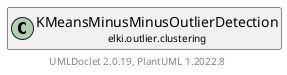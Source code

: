 @startuml
    remove .*\.(Instance|Par|Parameterizer|Factory)$
    set namespaceSeparator none
    hide empty fields
    hide empty methods

    class "<size:14>KMeansMinusMinusOutlierDetection.Par\n<size:10>elki.outlier.clustering" as elki.outlier.clustering.KMeansMinusMinusOutlierDetection.Par [[KMeansMinusMinusOutlierDetection.Par.html]] {
        ~kmeansminusminus: KMeansMinusMinus<?>
        +configure(Parameterization): void
        +make(): KMeansMinusMinusOutlierDetection
    }

    interface "<size:14>Parameterizer\n<size:10>elki.utilities.optionhandling" as elki.utilities.optionhandling.Parameterizer [[../../utilities/optionhandling/Parameterizer.html]] {
        {abstract} +make(): Object
    }
    class "<size:14>KMeansMinusMinusOutlierDetection\n<size:10>elki.outlier.clustering" as elki.outlier.clustering.KMeansMinusMinusOutlierDetection [[KMeansMinusMinusOutlierDetection.html]]

    elki.utilities.optionhandling.Parameterizer <|.. elki.outlier.clustering.KMeansMinusMinusOutlierDetection.Par
    elki.outlier.clustering.KMeansMinusMinusOutlierDetection +-- elki.outlier.clustering.KMeansMinusMinusOutlierDetection.Par

    center footer UMLDoclet 2.0.19, PlantUML 1.2022.8
@enduml
